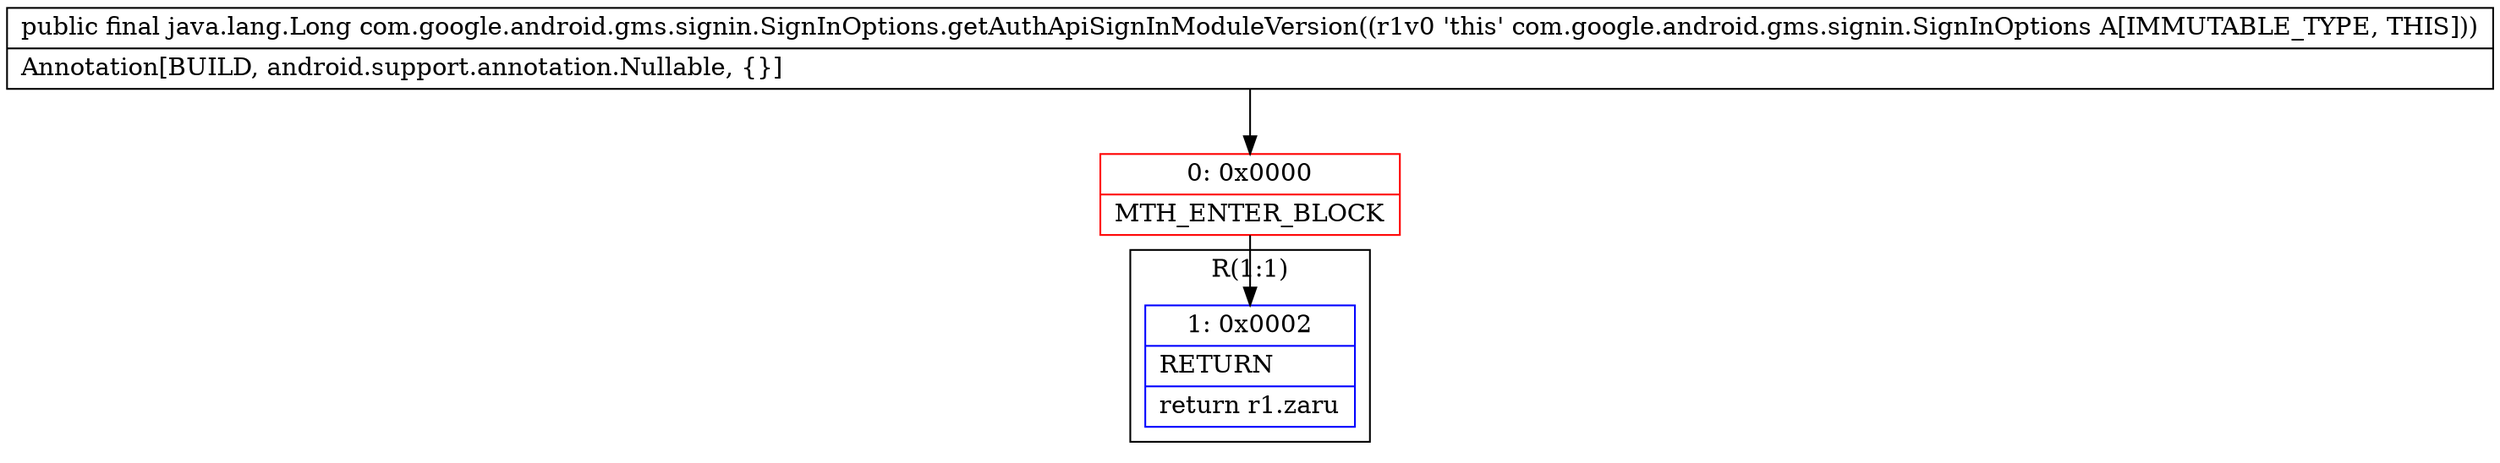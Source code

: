 digraph "CFG forcom.google.android.gms.signin.SignInOptions.getAuthApiSignInModuleVersion()Ljava\/lang\/Long;" {
subgraph cluster_Region_1594868158 {
label = "R(1:1)";
node [shape=record,color=blue];
Node_1 [shape=record,label="{1\:\ 0x0002|RETURN\l|return r1.zaru\l}"];
}
Node_0 [shape=record,color=red,label="{0\:\ 0x0000|MTH_ENTER_BLOCK\l}"];
MethodNode[shape=record,label="{public final java.lang.Long com.google.android.gms.signin.SignInOptions.getAuthApiSignInModuleVersion((r1v0 'this' com.google.android.gms.signin.SignInOptions A[IMMUTABLE_TYPE, THIS]))  | Annotation[BUILD, android.support.annotation.Nullable, \{\}]\l}"];
MethodNode -> Node_0;
Node_0 -> Node_1;
}

